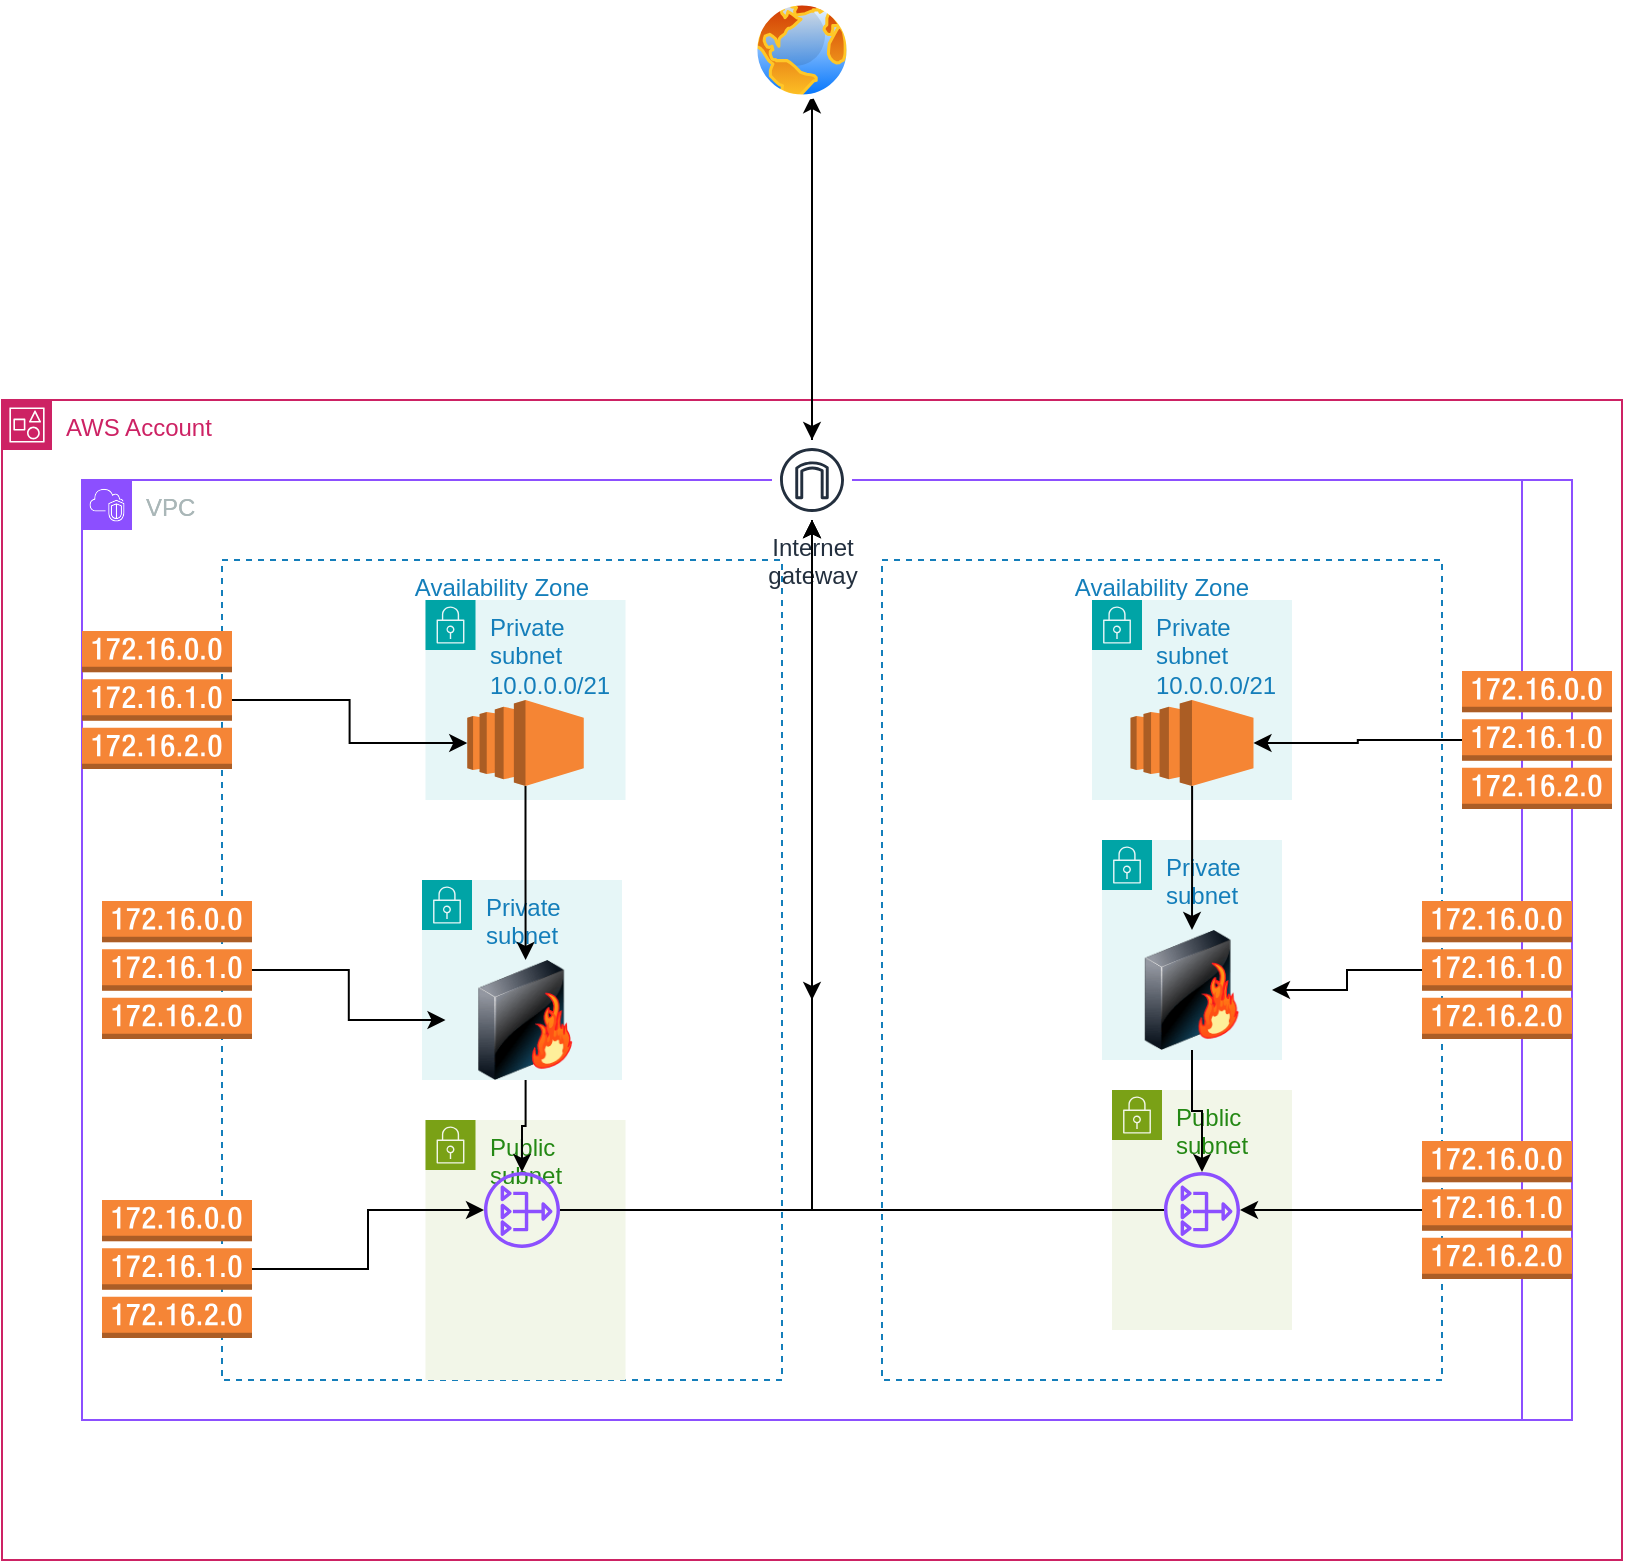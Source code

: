 <mxfile version="24.6.3" type="google">
  <diagram name="Page-1" id="JmI1VVt_zWlkhU33E5gq">
    <mxGraphModel grid="1" page="1" gridSize="10" guides="1" tooltips="1" connect="1" arrows="1" fold="1" pageScale="1" pageWidth="850" pageHeight="1100" math="0" shadow="0">
      <root>
        <mxCell id="0" />
        <mxCell id="1" parent="0" />
        <mxCell id="-61G-V2Y0YNNScueB_EZ-1" value="AWS Account" style="points=[[0,0],[0.25,0],[0.5,0],[0.75,0],[1,0],[1,0.25],[1,0.5],[1,0.75],[1,1],[0.75,1],[0.5,1],[0.25,1],[0,1],[0,0.75],[0,0.5],[0,0.25]];outlineConnect=0;gradientColor=none;html=1;whiteSpace=wrap;fontSize=12;fontStyle=0;container=1;pointerEvents=0;collapsible=0;recursiveResize=0;shape=mxgraph.aws4.group;grIcon=mxgraph.aws4.group_account;strokeColor=#CD2264;fillColor=none;verticalAlign=top;align=left;spacingLeft=30;fontColor=#CD2264;dashed=0;" vertex="1" parent="1">
          <mxGeometry x="20" y="20" width="810" height="580" as="geometry" />
        </mxCell>
        <mxCell id="-61G-V2Y0YNNScueB_EZ-2" value="VPC" style="points=[[0,0],[0.25,0],[0.5,0],[0.75,0],[1,0],[1,0.25],[1,0.5],[1,0.75],[1,1],[0.75,1],[0.5,1],[0.25,1],[0,1],[0,0.75],[0,0.5],[0,0.25]];outlineConnect=0;gradientColor=none;html=1;whiteSpace=wrap;fontSize=12;fontStyle=0;container=1;pointerEvents=0;collapsible=0;recursiveResize=0;shape=mxgraph.aws4.group;grIcon=mxgraph.aws4.group_vpc2;strokeColor=#8C4FFF;fillColor=none;verticalAlign=top;align=left;spacingLeft=30;fontColor=#AAB7B8;dashed=0;" vertex="1" parent="1">
          <mxGeometry x="60" y="60" width="720" height="470" as="geometry" />
        </mxCell>
        <mxCell id="-61G-V2Y0YNNScueB_EZ-6" value="Availability Zone" style="fillColor=none;strokeColor=#147EBA;dashed=1;verticalAlign=top;fontStyle=0;fontColor=#147EBA;whiteSpace=wrap;html=1;" vertex="1" parent="-61G-V2Y0YNNScueB_EZ-2">
          <mxGeometry x="70" y="40" width="280" height="410" as="geometry" />
        </mxCell>
        <mxCell id="-61G-V2Y0YNNScueB_EZ-18" value="Private subnet 10.0.0.0/21" style="points=[[0,0],[0.25,0],[0.5,0],[0.75,0],[1,0],[1,0.25],[1,0.5],[1,0.75],[1,1],[0.75,1],[0.5,1],[0.25,1],[0,1],[0,0.75],[0,0.5],[0,0.25]];outlineConnect=0;gradientColor=none;html=1;whiteSpace=wrap;fontSize=12;fontStyle=0;container=1;pointerEvents=0;collapsible=0;recursiveResize=0;shape=mxgraph.aws4.group;grIcon=mxgraph.aws4.group_security_group;grStroke=0;strokeColor=#00A4A6;fillColor=#E6F6F7;verticalAlign=top;align=left;spacingLeft=30;fontColor=#147EBA;dashed=0;" vertex="1" parent="-61G-V2Y0YNNScueB_EZ-2">
          <mxGeometry x="171.75" y="60" width="100" height="100" as="geometry" />
        </mxCell>
        <mxCell id="-61G-V2Y0YNNScueB_EZ-23" value="Private subnet" style="points=[[0,0],[0.25,0],[0.5,0],[0.75,0],[1,0],[1,0.25],[1,0.5],[1,0.75],[1,1],[0.75,1],[0.5,1],[0.25,1],[0,1],[0,0.75],[0,0.5],[0,0.25]];outlineConnect=0;gradientColor=none;html=1;whiteSpace=wrap;fontSize=12;fontStyle=0;container=1;pointerEvents=0;collapsible=0;recursiveResize=0;shape=mxgraph.aws4.group;grIcon=mxgraph.aws4.group_security_group;grStroke=0;strokeColor=#00A4A6;fillColor=#E6F6F7;verticalAlign=top;align=left;spacingLeft=30;fontColor=#147EBA;dashed=0;" vertex="1" parent="-61G-V2Y0YNNScueB_EZ-2">
          <mxGeometry x="170" y="200" width="100" height="100" as="geometry" />
        </mxCell>
        <mxCell id="-61G-V2Y0YNNScueB_EZ-30" value="" style="image;html=1;image=img/lib/clip_art/networking/Firewall-page1_128x128.png" vertex="1" parent="-61G-V2Y0YNNScueB_EZ-2">
          <mxGeometry x="181.75" y="240" width="80" height="60" as="geometry" />
        </mxCell>
        <mxCell id="-61G-V2Y0YNNScueB_EZ-12" value="Public subnet" style="points=[[0,0],[0.25,0],[0.5,0],[0.75,0],[1,0],[1,0.25],[1,0.5],[1,0.75],[1,1],[0.75,1],[0.5,1],[0.25,1],[0,1],[0,0.75],[0,0.5],[0,0.25]];outlineConnect=0;gradientColor=none;html=1;whiteSpace=wrap;fontSize=12;fontStyle=0;container=1;pointerEvents=0;collapsible=0;recursiveResize=0;shape=mxgraph.aws4.group;grIcon=mxgraph.aws4.group_security_group;grStroke=0;strokeColor=#7AA116;fillColor=#F2F6E8;verticalAlign=top;align=left;spacingLeft=30;fontColor=#248814;dashed=0;" vertex="1" parent="-61G-V2Y0YNNScueB_EZ-2">
          <mxGeometry x="171.75" y="320" width="100" height="130" as="geometry" />
        </mxCell>
        <mxCell id="-61G-V2Y0YNNScueB_EZ-7" value="VPC" style="points=[[0,0],[0.25,0],[0.5,0],[0.75,0],[1,0],[1,0.25],[1,0.5],[1,0.75],[1,1],[0.75,1],[0.5,1],[0.25,1],[0,1],[0,0.75],[0,0.5],[0,0.25]];outlineConnect=0;gradientColor=none;html=1;whiteSpace=wrap;fontSize=12;fontStyle=0;container=1;pointerEvents=0;collapsible=0;recursiveResize=0;shape=mxgraph.aws4.group;grIcon=mxgraph.aws4.group_vpc2;strokeColor=#8C4FFF;fillColor=none;verticalAlign=top;align=left;spacingLeft=30;fontColor=#AAB7B8;dashed=0;" vertex="1" parent="1">
          <mxGeometry x="60" y="60" width="745" height="470" as="geometry" />
        </mxCell>
        <mxCell id="-61G-V2Y0YNNScueB_EZ-9" value="Availability Zone" style="fillColor=none;strokeColor=#147EBA;dashed=1;verticalAlign=top;fontStyle=0;fontColor=#147EBA;whiteSpace=wrap;html=1;" vertex="1" parent="-61G-V2Y0YNNScueB_EZ-7">
          <mxGeometry x="400" y="40" width="280" height="410" as="geometry" />
        </mxCell>
        <mxCell id="-61G-V2Y0YNNScueB_EZ-26" value="Private subnet&lt;div&gt;10.0.0.0/21&lt;/div&gt;" style="points=[[0,0],[0.25,0],[0.5,0],[0.75,0],[1,0],[1,0.25],[1,0.5],[1,0.75],[1,1],[0.75,1],[0.5,1],[0.25,1],[0,1],[0,0.75],[0,0.5],[0,0.25]];outlineConnect=0;gradientColor=none;html=1;whiteSpace=wrap;fontSize=12;fontStyle=0;container=1;pointerEvents=0;collapsible=0;recursiveResize=0;shape=mxgraph.aws4.group;grIcon=mxgraph.aws4.group_security_group;grStroke=0;strokeColor=#00A4A6;fillColor=#E6F6F7;verticalAlign=top;align=left;spacingLeft=30;fontColor=#147EBA;dashed=0;" vertex="1" parent="-61G-V2Y0YNNScueB_EZ-7">
          <mxGeometry x="505" y="60" width="100" height="100" as="geometry" />
        </mxCell>
        <mxCell id="-61G-V2Y0YNNScueB_EZ-29" value="" style="outlineConnect=0;dashed=0;verticalLabelPosition=bottom;verticalAlign=top;align=center;html=1;shape=mxgraph.aws3.ec2;fillColor=#F58534;gradientColor=none;" vertex="1" parent="-61G-V2Y0YNNScueB_EZ-26">
          <mxGeometry x="19.25" y="50" width="61.5" height="43" as="geometry" />
        </mxCell>
        <mxCell id="-61G-V2Y0YNNScueB_EZ-27" value="Private subnet" style="points=[[0,0],[0.25,0],[0.5,0],[0.75,0],[1,0],[1,0.25],[1,0.5],[1,0.75],[1,1],[0.75,1],[0.5,1],[0.25,1],[0,1],[0,0.75],[0,0.5],[0,0.25]];outlineConnect=0;gradientColor=none;html=1;whiteSpace=wrap;fontSize=12;fontStyle=0;container=1;pointerEvents=0;collapsible=0;recursiveResize=0;shape=mxgraph.aws4.group;grIcon=mxgraph.aws4.group_security_group;grStroke=0;strokeColor=#00A4A6;fillColor=#E6F6F7;verticalAlign=top;align=left;spacingLeft=30;fontColor=#147EBA;dashed=0;" vertex="1" parent="-61G-V2Y0YNNScueB_EZ-7">
          <mxGeometry x="510" y="180" width="90" height="110" as="geometry" />
        </mxCell>
        <mxCell id="-61G-V2Y0YNNScueB_EZ-31" value="" style="image;html=1;image=img/lib/clip_art/networking/Firewall-page1_128x128.png" vertex="1" parent="-61G-V2Y0YNNScueB_EZ-27">
          <mxGeometry x="5" y="45" width="80" height="60" as="geometry" />
        </mxCell>
        <mxCell id="-61G-V2Y0YNNScueB_EZ-55" value="" style="edgeStyle=orthogonalEdgeStyle;rounded=0;orthogonalLoop=1;jettySize=auto;html=1;" edge="1" parent="-61G-V2Y0YNNScueB_EZ-7" source="-61G-V2Y0YNNScueB_EZ-29" target="-61G-V2Y0YNNScueB_EZ-31">
          <mxGeometry relative="1" as="geometry" />
        </mxCell>
        <mxCell id="-61G-V2Y0YNNScueB_EZ-40" style="edgeStyle=orthogonalEdgeStyle;rounded=0;orthogonalLoop=1;jettySize=auto;html=1;" edge="1" parent="-61G-V2Y0YNNScueB_EZ-7" source="-61G-V2Y0YNNScueB_EZ-34">
          <mxGeometry relative="1" as="geometry">
            <mxPoint x="365" y="-192.4" as="targetPoint" />
          </mxGeometry>
        </mxCell>
        <mxCell id="-61G-V2Y0YNNScueB_EZ-45" style="edgeStyle=orthogonalEdgeStyle;rounded=0;orthogonalLoop=1;jettySize=auto;html=1;" edge="1" parent="-61G-V2Y0YNNScueB_EZ-7" source="-61G-V2Y0YNNScueB_EZ-34">
          <mxGeometry relative="1" as="geometry">
            <mxPoint x="365" y="260" as="targetPoint" />
          </mxGeometry>
        </mxCell>
        <mxCell id="-61G-V2Y0YNNScueB_EZ-34" value="Internet&#xa;gateway" style="sketch=0;outlineConnect=0;fontColor=#232F3E;gradientColor=none;strokeColor=#232F3E;fillColor=#ffffff;dashed=0;verticalLabelPosition=bottom;verticalAlign=top;align=center;html=1;fontSize=12;fontStyle=0;aspect=fixed;shape=mxgraph.aws4.resourceIcon;resIcon=mxgraph.aws4.internet_gateway;" vertex="1" parent="-61G-V2Y0YNNScueB_EZ-7">
          <mxGeometry x="345" y="-20" width="40" height="40" as="geometry" />
        </mxCell>
        <mxCell id="-61G-V2Y0YNNScueB_EZ-43" style="edgeStyle=orthogonalEdgeStyle;rounded=0;orthogonalLoop=1;jettySize=auto;html=1;" edge="1" parent="-61G-V2Y0YNNScueB_EZ-7" source="-61G-V2Y0YNNScueB_EZ-17" target="-61G-V2Y0YNNScueB_EZ-34">
          <mxGeometry relative="1" as="geometry">
            <mxPoint x="370" y="60" as="targetPoint" />
            <Array as="points" />
          </mxGeometry>
        </mxCell>
        <mxCell id="-61G-V2Y0YNNScueB_EZ-17" value="Public subnet" style="points=[[0,0],[0.25,0],[0.5,0],[0.75,0],[1,0],[1,0.25],[1,0.5],[1,0.75],[1,1],[0.75,1],[0.5,1],[0.25,1],[0,1],[0,0.75],[0,0.5],[0,0.25]];outlineConnect=0;gradientColor=none;html=1;whiteSpace=wrap;fontSize=12;fontStyle=0;container=1;pointerEvents=0;collapsible=0;recursiveResize=0;shape=mxgraph.aws4.group;grIcon=mxgraph.aws4.group_security_group;grStroke=0;strokeColor=#7AA116;fillColor=#F2F6E8;verticalAlign=top;align=left;spacingLeft=30;fontColor=#248814;dashed=0;" vertex="1" parent="-61G-V2Y0YNNScueB_EZ-7">
          <mxGeometry x="515" y="305" width="90" height="120" as="geometry" />
        </mxCell>
        <mxCell id="-61G-V2Y0YNNScueB_EZ-33" value="" style="sketch=0;outlineConnect=0;fontColor=#232F3E;gradientColor=none;fillColor=#8C4FFF;strokeColor=none;dashed=0;verticalLabelPosition=bottom;verticalAlign=top;align=center;html=1;fontSize=12;fontStyle=0;aspect=fixed;pointerEvents=1;shape=mxgraph.aws4.nat_gateway;" vertex="1" parent="-61G-V2Y0YNNScueB_EZ-17">
          <mxGeometry x="26" y="41" width="38" height="38" as="geometry" />
        </mxCell>
        <mxCell id="-61G-V2Y0YNNScueB_EZ-32" value="" style="sketch=0;outlineConnect=0;fontColor=#232F3E;gradientColor=none;fillColor=#8C4FFF;strokeColor=none;dashed=0;verticalLabelPosition=bottom;verticalAlign=top;align=center;html=1;fontSize=12;fontStyle=0;aspect=fixed;pointerEvents=1;shape=mxgraph.aws4.nat_gateway;" vertex="1" parent="-61G-V2Y0YNNScueB_EZ-7">
          <mxGeometry x="201" y="346" width="38" height="38" as="geometry" />
        </mxCell>
        <mxCell id="-61G-V2Y0YNNScueB_EZ-42" style="edgeStyle=orthogonalEdgeStyle;rounded=0;orthogonalLoop=1;jettySize=auto;html=1;" edge="1" parent="-61G-V2Y0YNNScueB_EZ-7" source="-61G-V2Y0YNNScueB_EZ-32" target="-61G-V2Y0YNNScueB_EZ-34">
          <mxGeometry relative="1" as="geometry" />
        </mxCell>
        <mxCell id="-61G-V2Y0YNNScueB_EZ-53" value="" style="edgeStyle=orthogonalEdgeStyle;rounded=0;orthogonalLoop=1;jettySize=auto;html=1;" edge="1" parent="-61G-V2Y0YNNScueB_EZ-7" source="-61G-V2Y0YNNScueB_EZ-31" target="-61G-V2Y0YNNScueB_EZ-33">
          <mxGeometry relative="1" as="geometry" />
        </mxCell>
        <mxCell id="-61G-V2Y0YNNScueB_EZ-56" style="edgeStyle=orthogonalEdgeStyle;rounded=0;orthogonalLoop=1;jettySize=auto;html=1;" edge="1" parent="-61G-V2Y0YNNScueB_EZ-7" source="-61G-V2Y0YNNScueB_EZ-33" target="-61G-V2Y0YNNScueB_EZ-34">
          <mxGeometry relative="1" as="geometry" />
        </mxCell>
        <mxCell id="-61G-V2Y0YNNScueB_EZ-28" value="" style="outlineConnect=0;dashed=0;verticalLabelPosition=bottom;verticalAlign=top;align=center;html=1;shape=mxgraph.aws3.ec2;fillColor=#F58534;gradientColor=none;" vertex="1" parent="-61G-V2Y0YNNScueB_EZ-7">
          <mxGeometry x="192.63" y="110" width="58.25" height="43" as="geometry" />
        </mxCell>
        <mxCell id="-61G-V2Y0YNNScueB_EZ-58" value="" style="edgeStyle=orthogonalEdgeStyle;rounded=0;orthogonalLoop=1;jettySize=auto;html=1;" edge="1" parent="-61G-V2Y0YNNScueB_EZ-7" source="-61G-V2Y0YNNScueB_EZ-57" target="-61G-V2Y0YNNScueB_EZ-28">
          <mxGeometry relative="1" as="geometry" />
        </mxCell>
        <mxCell id="-61G-V2Y0YNNScueB_EZ-57" value="" style="outlineConnect=0;dashed=0;verticalLabelPosition=bottom;verticalAlign=top;align=center;html=1;shape=mxgraph.aws3.route_table;fillColor=#F58536;gradientColor=none;" vertex="1" parent="-61G-V2Y0YNNScueB_EZ-7">
          <mxGeometry y="75.5" width="75" height="69" as="geometry" />
        </mxCell>
        <mxCell id="-61G-V2Y0YNNScueB_EZ-59" value="" style="outlineConnect=0;dashed=0;verticalLabelPosition=bottom;verticalAlign=top;align=center;html=1;shape=mxgraph.aws3.route_table;fillColor=#F58536;gradientColor=none;" vertex="1" parent="-61G-V2Y0YNNScueB_EZ-7">
          <mxGeometry x="10" y="210.5" width="75" height="69" as="geometry" />
        </mxCell>
        <mxCell id="-61G-V2Y0YNNScueB_EZ-68" style="edgeStyle=orthogonalEdgeStyle;rounded=0;orthogonalLoop=1;jettySize=auto;html=1;" edge="1" parent="-61G-V2Y0YNNScueB_EZ-7" source="-61G-V2Y0YNNScueB_EZ-60" target="-61G-V2Y0YNNScueB_EZ-32">
          <mxGeometry relative="1" as="geometry" />
        </mxCell>
        <mxCell id="-61G-V2Y0YNNScueB_EZ-60" value="" style="outlineConnect=0;dashed=0;verticalLabelPosition=bottom;verticalAlign=top;align=center;html=1;shape=mxgraph.aws3.route_table;fillColor=#F58536;gradientColor=none;" vertex="1" parent="-61G-V2Y0YNNScueB_EZ-7">
          <mxGeometry x="10" y="360" width="75" height="69" as="geometry" />
        </mxCell>
        <mxCell id="-61G-V2Y0YNNScueB_EZ-67" style="edgeStyle=orthogonalEdgeStyle;rounded=0;orthogonalLoop=1;jettySize=auto;html=1;" edge="1" parent="-61G-V2Y0YNNScueB_EZ-7" source="-61G-V2Y0YNNScueB_EZ-61" target="-61G-V2Y0YNNScueB_EZ-31">
          <mxGeometry relative="1" as="geometry" />
        </mxCell>
        <mxCell id="-61G-V2Y0YNNScueB_EZ-61" value="" style="outlineConnect=0;dashed=0;verticalLabelPosition=bottom;verticalAlign=top;align=center;html=1;shape=mxgraph.aws3.route_table;fillColor=#F58536;gradientColor=none;" vertex="1" parent="-61G-V2Y0YNNScueB_EZ-7">
          <mxGeometry x="670" y="210.5" width="75" height="69" as="geometry" />
        </mxCell>
        <mxCell id="-61G-V2Y0YNNScueB_EZ-64" value="" style="edgeStyle=orthogonalEdgeStyle;rounded=0;orthogonalLoop=1;jettySize=auto;html=1;" edge="1" parent="-61G-V2Y0YNNScueB_EZ-7" source="-61G-V2Y0YNNScueB_EZ-62" target="-61G-V2Y0YNNScueB_EZ-33">
          <mxGeometry relative="1" as="geometry" />
        </mxCell>
        <mxCell id="-61G-V2Y0YNNScueB_EZ-62" value="" style="outlineConnect=0;dashed=0;verticalLabelPosition=bottom;verticalAlign=top;align=center;html=1;shape=mxgraph.aws3.route_table;fillColor=#F58536;gradientColor=none;" vertex="1" parent="-61G-V2Y0YNNScueB_EZ-7">
          <mxGeometry x="670" y="330.5" width="75" height="69" as="geometry" />
        </mxCell>
        <mxCell id="-61G-V2Y0YNNScueB_EZ-37" style="edgeStyle=orthogonalEdgeStyle;rounded=0;orthogonalLoop=1;jettySize=auto;html=1;" edge="1" parent="1" source="-61G-V2Y0YNNScueB_EZ-35" target="-61G-V2Y0YNNScueB_EZ-34">
          <mxGeometry relative="1" as="geometry">
            <mxPoint x="420" as="targetPoint" />
            <Array as="points">
              <mxPoint x="425" y="-90" />
              <mxPoint x="425" y="-90" />
            </Array>
          </mxGeometry>
        </mxCell>
        <mxCell id="-61G-V2Y0YNNScueB_EZ-35" value="" style="image;aspect=fixed;perimeter=ellipsePerimeter;html=1;align=center;shadow=0;dashed=0;spacingTop=3;image=img/lib/active_directory/internet_globe.svg;" vertex="1" parent="1">
          <mxGeometry x="395" y="-180" width="50" height="50" as="geometry" />
        </mxCell>
        <mxCell id="-61G-V2Y0YNNScueB_EZ-52" value="" style="edgeStyle=orthogonalEdgeStyle;rounded=0;orthogonalLoop=1;jettySize=auto;html=1;" edge="1" parent="1" source="-61G-V2Y0YNNScueB_EZ-30" target="-61G-V2Y0YNNScueB_EZ-32">
          <mxGeometry relative="1" as="geometry" />
        </mxCell>
        <mxCell id="-61G-V2Y0YNNScueB_EZ-48" value="" style="edgeStyle=orthogonalEdgeStyle;rounded=0;orthogonalLoop=1;jettySize=auto;html=1;" edge="1" parent="1" source="-61G-V2Y0YNNScueB_EZ-28" target="-61G-V2Y0YNNScueB_EZ-30">
          <mxGeometry relative="1" as="geometry" />
        </mxCell>
        <mxCell id="-61G-V2Y0YNNScueB_EZ-63" value="" style="outlineConnect=0;dashed=0;verticalLabelPosition=bottom;verticalAlign=top;align=center;html=1;shape=mxgraph.aws3.route_table;fillColor=#F58536;gradientColor=none;" vertex="1" parent="1">
          <mxGeometry x="750" y="155.5" width="75" height="69" as="geometry" />
        </mxCell>
        <mxCell id="-61G-V2Y0YNNScueB_EZ-66" style="edgeStyle=orthogonalEdgeStyle;rounded=0;orthogonalLoop=1;jettySize=auto;html=1;entryX=1;entryY=0.5;entryDx=0;entryDy=0;entryPerimeter=0;" edge="1" parent="1" source="-61G-V2Y0YNNScueB_EZ-63" target="-61G-V2Y0YNNScueB_EZ-29">
          <mxGeometry relative="1" as="geometry" />
        </mxCell>
        <mxCell id="-61G-V2Y0YNNScueB_EZ-69" style="edgeStyle=orthogonalEdgeStyle;rounded=0;orthogonalLoop=1;jettySize=auto;html=1;" edge="1" parent="1" source="-61G-V2Y0YNNScueB_EZ-59" target="-61G-V2Y0YNNScueB_EZ-30">
          <mxGeometry relative="1" as="geometry" />
        </mxCell>
      </root>
    </mxGraphModel>
  </diagram>
</mxfile>
